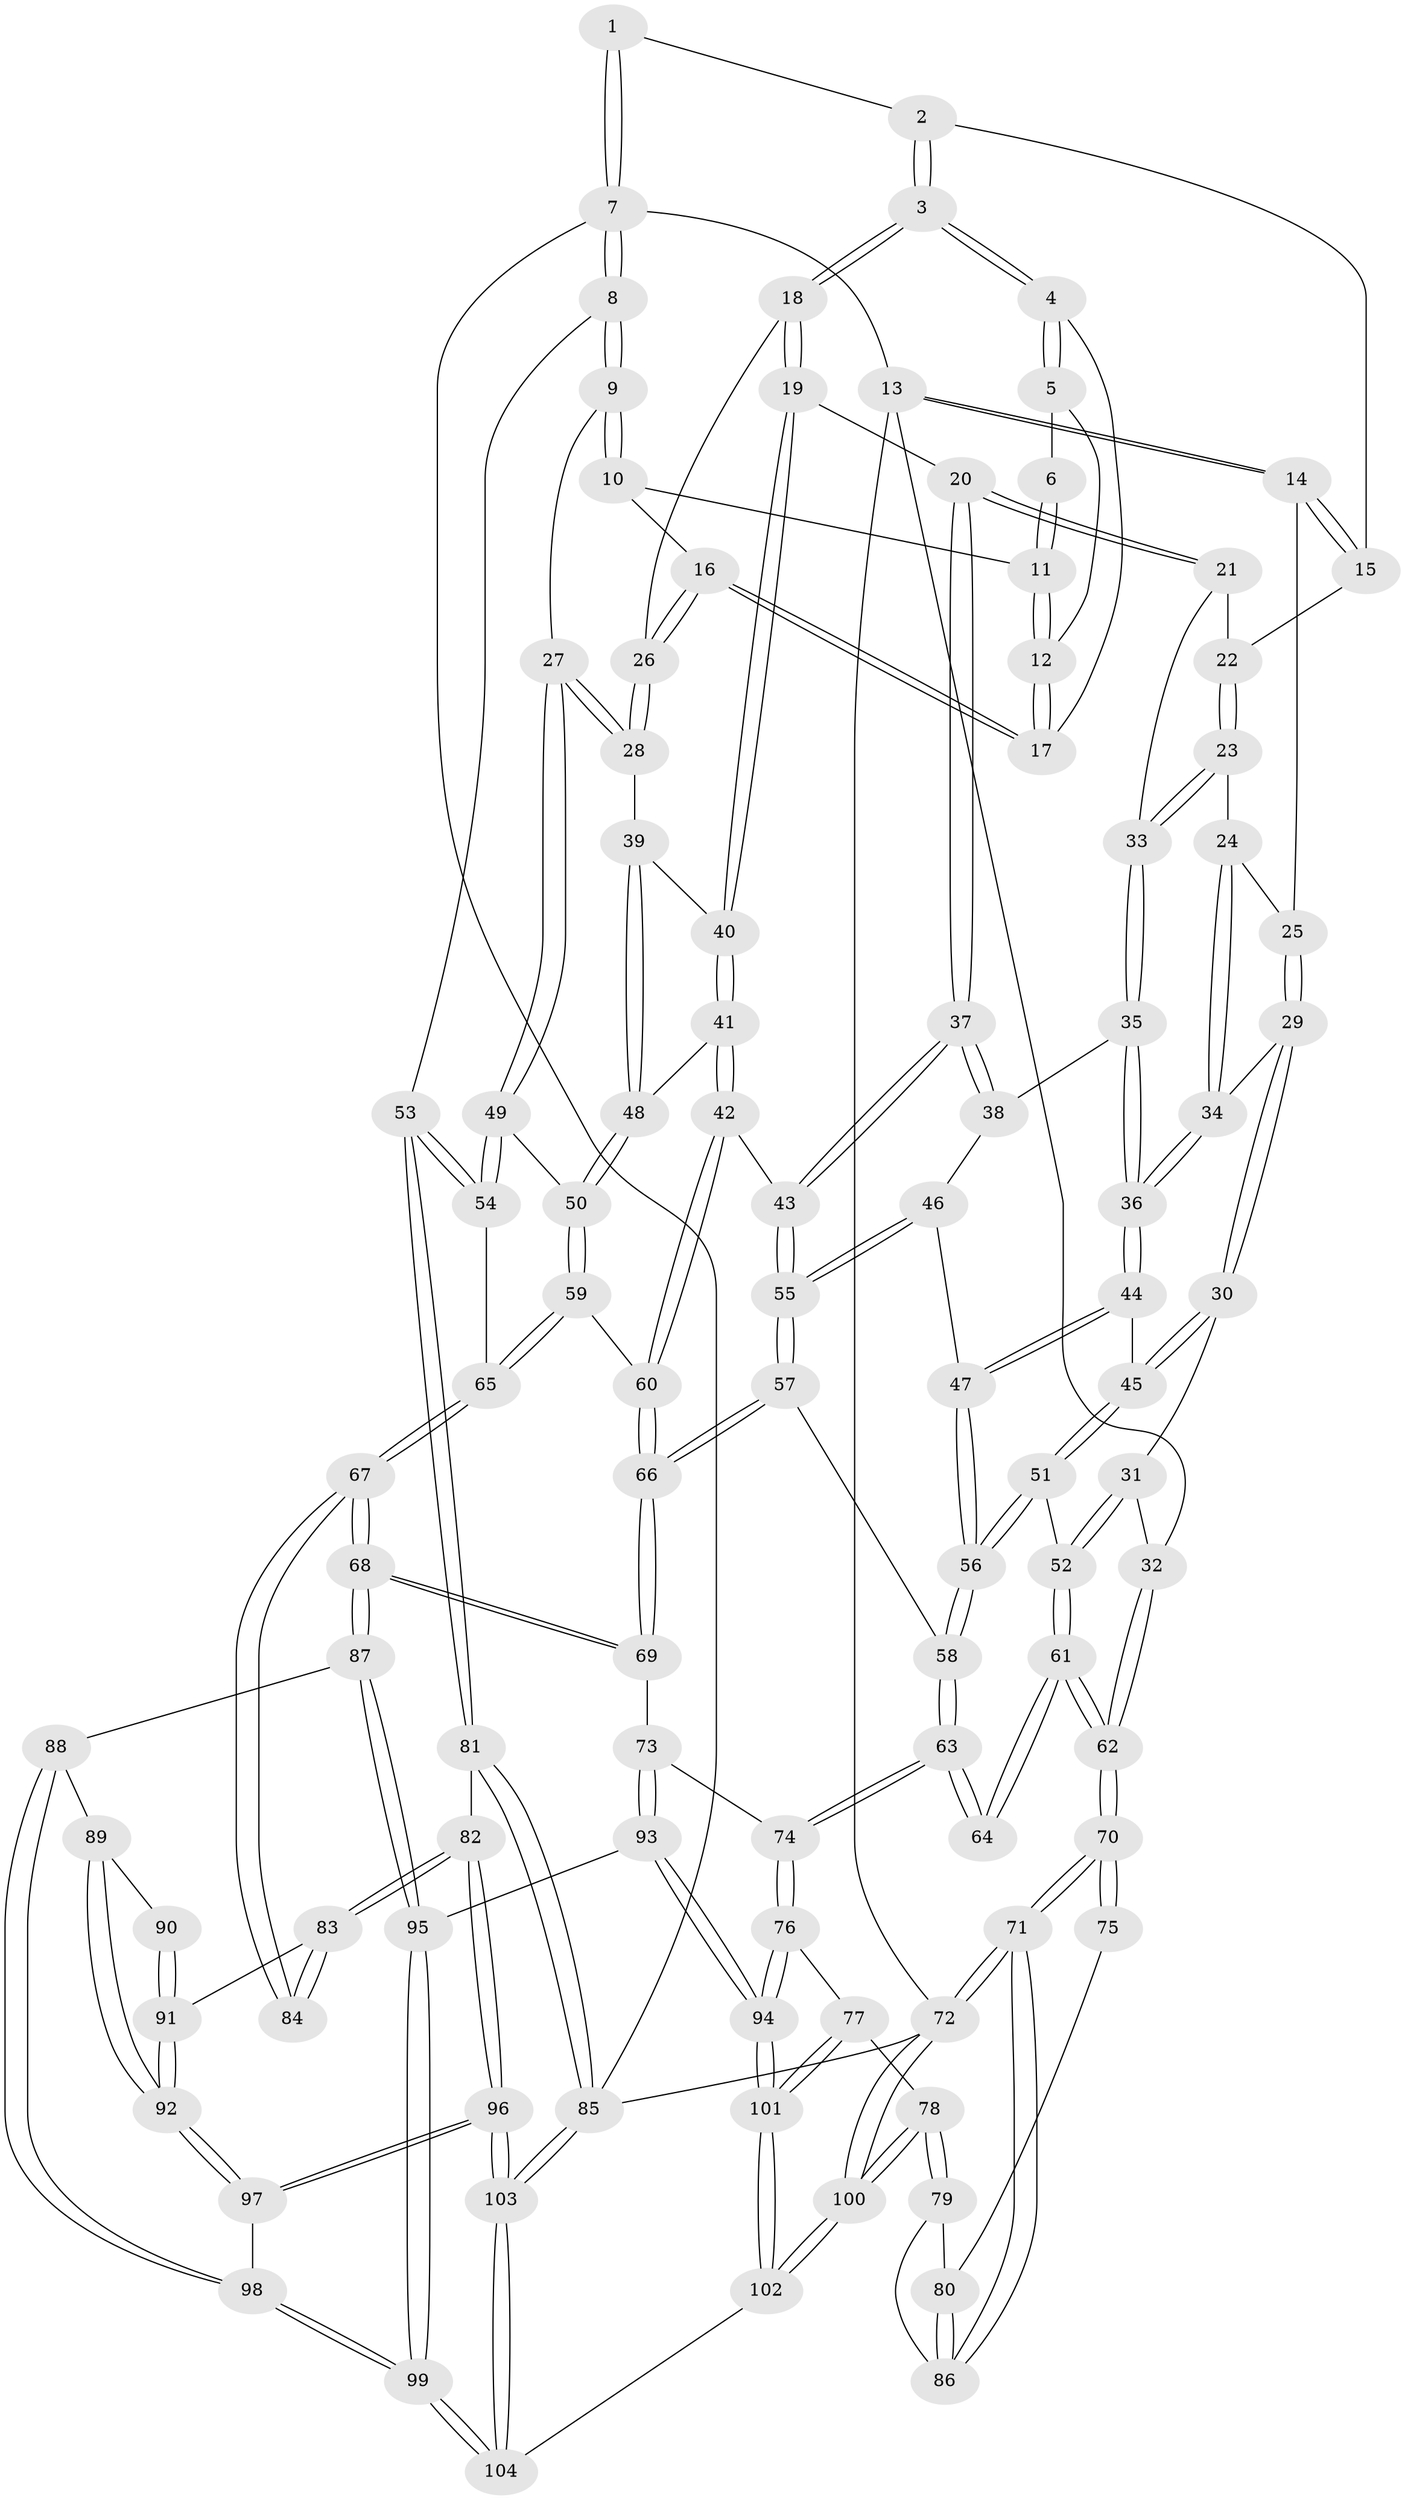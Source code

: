 // coarse degree distribution, {4: 0.3225806451612903, 5: 0.46774193548387094, 6: 0.06451612903225806, 3: 0.11290322580645161, 8: 0.016129032258064516, 2: 0.016129032258064516}
// Generated by graph-tools (version 1.1) at 2025/52/02/27/25 19:52:42]
// undirected, 104 vertices, 257 edges
graph export_dot {
graph [start="1"]
  node [color=gray90,style=filled];
  1 [pos="+0.8803557922039235+0"];
  2 [pos="+0.6706610699940412+0"];
  3 [pos="+0.6518902799450841+0.09924921335641038"];
  4 [pos="+0.73373553010224+0.07068672697370576"];
  5 [pos="+0.8081873308109695+0.03300795426875782"];
  6 [pos="+0.8718332050779962+0"];
  7 [pos="+1+0"];
  8 [pos="+1+0.18062701544635612"];
  9 [pos="+1+0.17945072068813034"];
  10 [pos="+0.8975884237980482+0.030874053748410287"];
  11 [pos="+0.87610325617376+0"];
  12 [pos="+0.8476897924175774+0.0473116009094457"];
  13 [pos="+0+0"];
  14 [pos="+0.11501091805261889+0"];
  15 [pos="+0.19799786422649743+0"];
  16 [pos="+0.8546702887809303+0.11375752141337858"];
  17 [pos="+0.8466807324003945+0.0507704881922167"];
  18 [pos="+0.6476764902493138+0.11985712163268221"];
  19 [pos="+0.647120063328697+0.12075707114313307"];
  20 [pos="+0.6345379287211074+0.1302755282982026"];
  21 [pos="+0.5460858938878295+0.11412049909119883"];
  22 [pos="+0.22021944864192144+0"];
  23 [pos="+0.32411828643953583+0.11807694581987122"];
  24 [pos="+0.2592315441215696+0.17557383860304676"];
  25 [pos="+0.13097244879544337+0.11307042818296771"];
  26 [pos="+0.8547295538325185+0.13185281042085029"];
  27 [pos="+0.980927167474034+0.18909391331256067"];
  28 [pos="+0.9607062325596353+0.19249790415114573"];
  29 [pos="+0.12461952397512947+0.22759279580794484"];
  30 [pos="+0.11006567696341811+0.2415131650637859"];
  31 [pos="+0.09512991142826492+0.24952285930318707"];
  32 [pos="+0+0.1824259903875642"];
  33 [pos="+0.36946388827722826+0.15950171362902849"];
  34 [pos="+0.21530543285834197+0.22422779946521287"];
  35 [pos="+0.3767273779391929+0.20471934306611508"];
  36 [pos="+0.2669717232229432+0.2948687493301358"];
  37 [pos="+0.5920683013965621+0.26074779316724256"];
  38 [pos="+0.4033337668357406+0.25042417609787426"];
  39 [pos="+0.9259750929021049+0.22097201857459428"];
  40 [pos="+0.7881919441095755+0.25853407563376263"];
  41 [pos="+0.7831115016547703+0.2996449994326982"];
  42 [pos="+0.6397308887552771+0.390323033526284"];
  43 [pos="+0.5981118848155926+0.35590161364904155"];
  44 [pos="+0.27048047709799294+0.3441841354224652"];
  45 [pos="+0.1991300237031587+0.33301808944417355"];
  46 [pos="+0.3952478199553951+0.31736979863516757"];
  47 [pos="+0.27701528214959276+0.35511319760219046"];
  48 [pos="+0.8579339462164586+0.397864461014713"];
  49 [pos="+0.9029586947301781+0.4232954563458426"];
  50 [pos="+0.8595930992524945+0.4090788325937787"];
  51 [pos="+0.11354210472461143+0.4088387833322847"];
  52 [pos="+0.09094657087509657+0.40265280646368706"];
  53 [pos="+1+0.49208465529429396"];
  54 [pos="+0.9178841094971605+0.42820634591583445"];
  55 [pos="+0.4676242884393207+0.41688970273500864"];
  56 [pos="+0.26823357553206645+0.4989027520568202"];
  57 [pos="+0.43929248939732224+0.46612758918126496"];
  58 [pos="+0.2853777108546391+0.5346317723966724"];
  59 [pos="+0.729348515758445+0.4996995346502215"];
  60 [pos="+0.7023461068752727+0.49261678626605665"];
  61 [pos="+0.036854869713166795+0.4337722932561768"];
  62 [pos="+0+0.5252844055616576"];
  63 [pos="+0.2685344334070572+0.5992180086102686"];
  64 [pos="+0.2329776016134441+0.603427072797192"];
  65 [pos="+0.8281096531711235+0.6361701171966053"];
  66 [pos="+0.5716758036195633+0.6159781584514098"];
  67 [pos="+0.8342620000394182+0.6456788346679454"];
  68 [pos="+0.6590247271505495+0.749549175520042"];
  69 [pos="+0.5651528463207239+0.6432982870944198"];
  70 [pos="+0+0.5425665479758874"];
  71 [pos="+0+0.7866507591000281"];
  72 [pos="+0+1"];
  73 [pos="+0.42486322313303576+0.7150463154956037"];
  74 [pos="+0.3031014105284139+0.6683709282606819"];
  75 [pos="+0.0903512120552618+0.6258471597805034"];
  76 [pos="+0.2606808753396296+0.7609355602633311"];
  77 [pos="+0.17541281288615257+0.854857699110301"];
  78 [pos="+0.1441209797747466+0.8534702329490848"];
  79 [pos="+0.11071983576848372+0.8225735730375893"];
  80 [pos="+0.08849760736508804+0.7311498847016221"];
  81 [pos="+1+0.6525211222568535"];
  82 [pos="+1+0.6835044960435572"];
  83 [pos="+0.9251651088417959+0.6799259770135748"];
  84 [pos="+0.885637042983497+0.669176589004593"];
  85 [pos="+1+1"];
  86 [pos="+0+0.7931371912669947"];
  87 [pos="+0.6592880737083349+0.7799843846634821"];
  88 [pos="+0.7081045867372545+0.816502765292166"];
  89 [pos="+0.7600152062107621+0.8023413259006941"];
  90 [pos="+0.7849996583019258+0.7925376702541568"];
  91 [pos="+0.8288682087794282+0.8427780173739872"];
  92 [pos="+0.8276007281812342+0.8478055263744086"];
  93 [pos="+0.47765796207667705+0.8880453000861855"];
  94 [pos="+0.415667758400263+0.973628112831714"];
  95 [pos="+0.573269727260288+0.8775557434873205"];
  96 [pos="+0.8810398991012146+0.9178514917266236"];
  97 [pos="+0.8208076642870924+0.8875392689362039"];
  98 [pos="+0.7605809276410214+0.9000005491903523"];
  99 [pos="+0.6977472924580148+1"];
  100 [pos="+0+1"];
  101 [pos="+0.34798841659607144+1"];
  102 [pos="+0.3459233836753308+1"];
  103 [pos="+1+1"];
  104 [pos="+0.7208838301939241+1"];
  1 -- 2;
  1 -- 7;
  1 -- 7;
  2 -- 3;
  2 -- 3;
  2 -- 15;
  3 -- 4;
  3 -- 4;
  3 -- 18;
  3 -- 18;
  4 -- 5;
  4 -- 5;
  4 -- 17;
  5 -- 6;
  5 -- 12;
  6 -- 11;
  6 -- 11;
  7 -- 8;
  7 -- 8;
  7 -- 13;
  7 -- 85;
  8 -- 9;
  8 -- 9;
  8 -- 53;
  9 -- 10;
  9 -- 10;
  9 -- 27;
  10 -- 11;
  10 -- 16;
  11 -- 12;
  11 -- 12;
  12 -- 17;
  12 -- 17;
  13 -- 14;
  13 -- 14;
  13 -- 32;
  13 -- 72;
  14 -- 15;
  14 -- 15;
  14 -- 25;
  15 -- 22;
  16 -- 17;
  16 -- 17;
  16 -- 26;
  16 -- 26;
  18 -- 19;
  18 -- 19;
  18 -- 26;
  19 -- 20;
  19 -- 40;
  19 -- 40;
  20 -- 21;
  20 -- 21;
  20 -- 37;
  20 -- 37;
  21 -- 22;
  21 -- 33;
  22 -- 23;
  22 -- 23;
  23 -- 24;
  23 -- 33;
  23 -- 33;
  24 -- 25;
  24 -- 34;
  24 -- 34;
  25 -- 29;
  25 -- 29;
  26 -- 28;
  26 -- 28;
  27 -- 28;
  27 -- 28;
  27 -- 49;
  27 -- 49;
  28 -- 39;
  29 -- 30;
  29 -- 30;
  29 -- 34;
  30 -- 31;
  30 -- 45;
  30 -- 45;
  31 -- 32;
  31 -- 52;
  31 -- 52;
  32 -- 62;
  32 -- 62;
  33 -- 35;
  33 -- 35;
  34 -- 36;
  34 -- 36;
  35 -- 36;
  35 -- 36;
  35 -- 38;
  36 -- 44;
  36 -- 44;
  37 -- 38;
  37 -- 38;
  37 -- 43;
  37 -- 43;
  38 -- 46;
  39 -- 40;
  39 -- 48;
  39 -- 48;
  40 -- 41;
  40 -- 41;
  41 -- 42;
  41 -- 42;
  41 -- 48;
  42 -- 43;
  42 -- 60;
  42 -- 60;
  43 -- 55;
  43 -- 55;
  44 -- 45;
  44 -- 47;
  44 -- 47;
  45 -- 51;
  45 -- 51;
  46 -- 47;
  46 -- 55;
  46 -- 55;
  47 -- 56;
  47 -- 56;
  48 -- 50;
  48 -- 50;
  49 -- 50;
  49 -- 54;
  49 -- 54;
  50 -- 59;
  50 -- 59;
  51 -- 52;
  51 -- 56;
  51 -- 56;
  52 -- 61;
  52 -- 61;
  53 -- 54;
  53 -- 54;
  53 -- 81;
  53 -- 81;
  54 -- 65;
  55 -- 57;
  55 -- 57;
  56 -- 58;
  56 -- 58;
  57 -- 58;
  57 -- 66;
  57 -- 66;
  58 -- 63;
  58 -- 63;
  59 -- 60;
  59 -- 65;
  59 -- 65;
  60 -- 66;
  60 -- 66;
  61 -- 62;
  61 -- 62;
  61 -- 64;
  61 -- 64;
  62 -- 70;
  62 -- 70;
  63 -- 64;
  63 -- 64;
  63 -- 74;
  63 -- 74;
  65 -- 67;
  65 -- 67;
  66 -- 69;
  66 -- 69;
  67 -- 68;
  67 -- 68;
  67 -- 84;
  67 -- 84;
  68 -- 69;
  68 -- 69;
  68 -- 87;
  68 -- 87;
  69 -- 73;
  70 -- 71;
  70 -- 71;
  70 -- 75;
  70 -- 75;
  71 -- 72;
  71 -- 72;
  71 -- 86;
  71 -- 86;
  72 -- 100;
  72 -- 100;
  72 -- 85;
  73 -- 74;
  73 -- 93;
  73 -- 93;
  74 -- 76;
  74 -- 76;
  75 -- 80;
  76 -- 77;
  76 -- 94;
  76 -- 94;
  77 -- 78;
  77 -- 101;
  77 -- 101;
  78 -- 79;
  78 -- 79;
  78 -- 100;
  78 -- 100;
  79 -- 80;
  79 -- 86;
  80 -- 86;
  80 -- 86;
  81 -- 82;
  81 -- 85;
  81 -- 85;
  82 -- 83;
  82 -- 83;
  82 -- 96;
  82 -- 96;
  83 -- 84;
  83 -- 84;
  83 -- 91;
  85 -- 103;
  85 -- 103;
  87 -- 88;
  87 -- 95;
  87 -- 95;
  88 -- 89;
  88 -- 98;
  88 -- 98;
  89 -- 90;
  89 -- 92;
  89 -- 92;
  90 -- 91;
  90 -- 91;
  91 -- 92;
  91 -- 92;
  92 -- 97;
  92 -- 97;
  93 -- 94;
  93 -- 94;
  93 -- 95;
  94 -- 101;
  94 -- 101;
  95 -- 99;
  95 -- 99;
  96 -- 97;
  96 -- 97;
  96 -- 103;
  96 -- 103;
  97 -- 98;
  98 -- 99;
  98 -- 99;
  99 -- 104;
  99 -- 104;
  100 -- 102;
  100 -- 102;
  101 -- 102;
  101 -- 102;
  102 -- 104;
  103 -- 104;
  103 -- 104;
}
